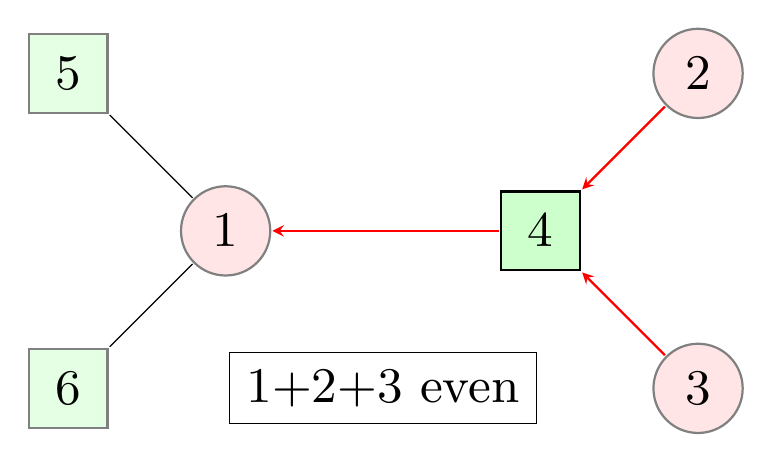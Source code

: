 \begin{tikzpicture}
[
scale=2,transform shape,
state/.style={rectangle,draw=black!50,fill=green!10,thick,minimum size=5mm},
stateBr/.style={rectangle,draw=black,fill=green!20,thick,minimum size=5mm},
oper/.style={circle,draw=black!50,fill=red!10,thick,minimum size=5mm, font=\small},
operBr/.style={circle,draw=black,fill=red!20,thick,minimum size=5mm, font=\small},
arr/.style={-,auto,>=stealth},
arrAct/.style={->,auto,>=stealth,thick,draw=red}
]
\small

\node (s1) at (-1,0) [oper] {1};
\node (s2) at (2,1) [oper] {2};
\node (s3) at (2,-1) [oper] {3};

\node (s4) at (1,0) [stateBr] {4};
\node (s5) at (-2,1) [state] {5};
\node (s6) at (-2,-1) [state] {6};

\node[draw] at (0,-1) {1+2+3 even};
\draw [arrAct](s4)[] to node [right]{} node{}(s1);
\draw [arr](s1)[] to node [right]{} node{}(s5);
\draw [arr](s1)[] to node [right]{} node{}(s6);
\draw [arrAct](s2)[] to node [right]{} node{}(s4);
\draw [arrAct](s3)[] to node [right]{} node{}(s4);

\end{tikzpicture}

